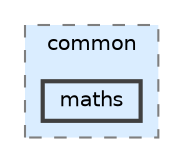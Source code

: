digraph "src/common/maths"
{
 // LATEX_PDF_SIZE
  bgcolor="transparent";
  edge [fontname=Helvetica,fontsize=10,labelfontname=Helvetica,labelfontsize=10];
  node [fontname=Helvetica,fontsize=10,shape=box,height=0.2,width=0.4];
  compound=true
  subgraph clusterdir_fdedb0aba14d44ce9d99bc100e026e6a {
    graph [ bgcolor="#daedff", pencolor="grey50", label="common", fontname=Helvetica,fontsize=10 style="filled,dashed", URL="dir_fdedb0aba14d44ce9d99bc100e026e6a.html",tooltip=""]
  dir_8f1bc7472e41d922d1fe6dee67fd5ecf [label="maths", fillcolor="#daedff", color="grey25", style="filled,bold", URL="dir_8f1bc7472e41d922d1fe6dee67fd5ecf.html",tooltip=""];
  }
}
